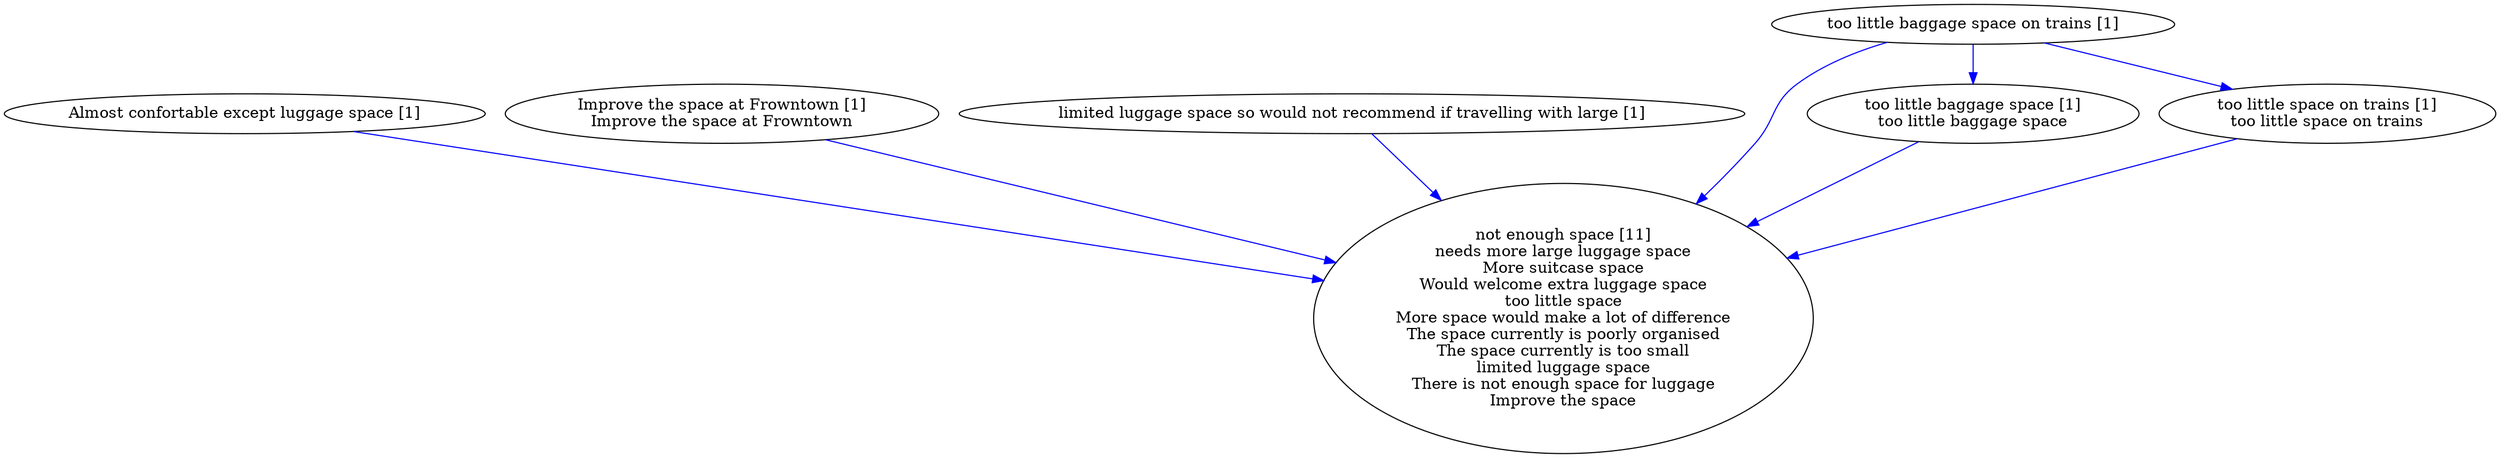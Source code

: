 digraph collapsedGraph {
"not enough space [11]\nneeds more large luggage space\nMore suitcase space\nWould welcome extra luggage space\ntoo little space\nMore space would make a lot of difference\nThe space currently is poorly organised\nThe space currently is too small\nlimited luggage space\nThere is not enough space for luggage\nImprove the space""Almost confortable except luggage space [1]""Improve the space at Frowntown [1]\nImprove the space at Frowntown""limited luggage space so would not recommend if travelling with large [1]""too little baggage space on trains [1]""too little baggage space [1]\ntoo little baggage space""too little space on trains [1]\ntoo little space on trains""Improve the space at Frowntown [1]\nImprove the space at Frowntown" -> "not enough space [11]\nneeds more large luggage space\nMore suitcase space\nWould welcome extra luggage space\ntoo little space\nMore space would make a lot of difference\nThe space currently is poorly organised\nThe space currently is too small\nlimited luggage space\nThere is not enough space for luggage\nImprove the space" [color=blue]
"limited luggage space so would not recommend if travelling with large [1]" -> "not enough space [11]\nneeds more large luggage space\nMore suitcase space\nWould welcome extra luggage space\ntoo little space\nMore space would make a lot of difference\nThe space currently is poorly organised\nThe space currently is too small\nlimited luggage space\nThere is not enough space for luggage\nImprove the space" [color=blue]
"too little space on trains [1]\ntoo little space on trains" -> "not enough space [11]\nneeds more large luggage space\nMore suitcase space\nWould welcome extra luggage space\ntoo little space\nMore space would make a lot of difference\nThe space currently is poorly organised\nThe space currently is too small\nlimited luggage space\nThere is not enough space for luggage\nImprove the space" [color=blue]
"too little baggage space on trains [1]" -> "not enough space [11]\nneeds more large luggage space\nMore suitcase space\nWould welcome extra luggage space\ntoo little space\nMore space would make a lot of difference\nThe space currently is poorly organised\nThe space currently is too small\nlimited luggage space\nThere is not enough space for luggage\nImprove the space" [color=blue]
"too little baggage space [1]\ntoo little baggage space" -> "not enough space [11]\nneeds more large luggage space\nMore suitcase space\nWould welcome extra luggage space\ntoo little space\nMore space would make a lot of difference\nThe space currently is poorly organised\nThe space currently is too small\nlimited luggage space\nThere is not enough space for luggage\nImprove the space" [color=blue]
"Almost confortable except luggage space [1]" -> "not enough space [11]\nneeds more large luggage space\nMore suitcase space\nWould welcome extra luggage space\ntoo little space\nMore space would make a lot of difference\nThe space currently is poorly organised\nThe space currently is too small\nlimited luggage space\nThere is not enough space for luggage\nImprove the space" [color=blue]
"too little baggage space on trains [1]" -> "too little baggage space [1]\ntoo little baggage space" [color=blue]
"too little baggage space on trains [1]" -> "too little space on trains [1]\ntoo little space on trains" [color=blue]
}